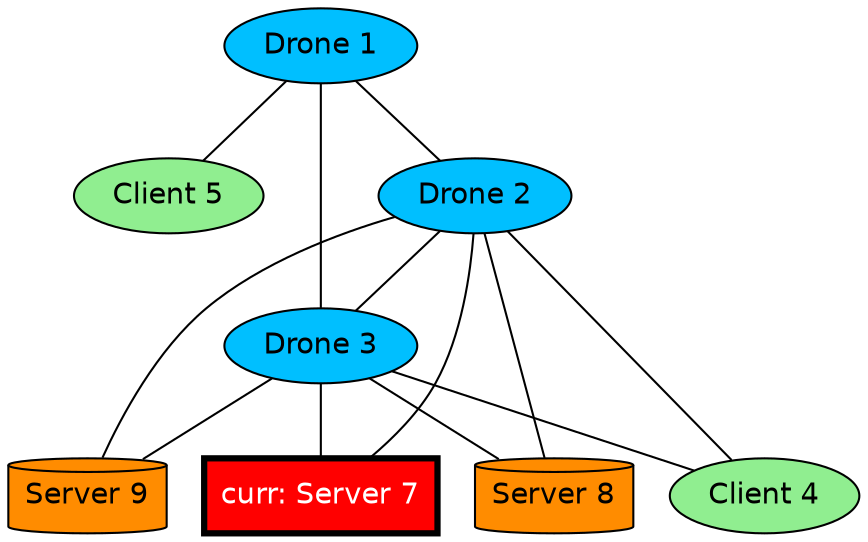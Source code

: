 graph G {
    node [fontname=Helvetica];
    1 [label="Drone 1", fillcolor=deepskyblue, shape=ellipse, style=filled, penwidth=1, fontcolor=black];
    5 [label="Client 5", fillcolor=lightgreen, shape=oval, style=filled, penwidth=1, fontcolor=black];
    7 [label="curr: Server 7", fillcolor=red, shape=box, style=filled, penwidth=3, fontcolor=white];
    8 [label="Server 8", fillcolor=darkorange, shape=cylinder, style=filled, penwidth=1, fontcolor=black];
    2 [label="Drone 2", fillcolor=deepskyblue, shape=ellipse, style=filled, penwidth=1, fontcolor=black];
    4 [label="Client 4", fillcolor=lightgreen, shape=oval, style=filled, penwidth=1, fontcolor=black];
    9 [label="Server 9", fillcolor=darkorange, shape=cylinder, style=filled, penwidth=1, fontcolor=black];
    3 [label="Drone 3", fillcolor=deepskyblue, shape=ellipse, style=filled, penwidth=1, fontcolor=black];
    1 -- 3;
    1 -- 5;
    1 -- 2;
    3 -- 7;
    2 -- 7;
    2 -- 8;
    3 -- 8;
    2 -- 4;
    2 -- 3;
    2 -- 9;
    3 -- 4;
    3 -- 9;
}
